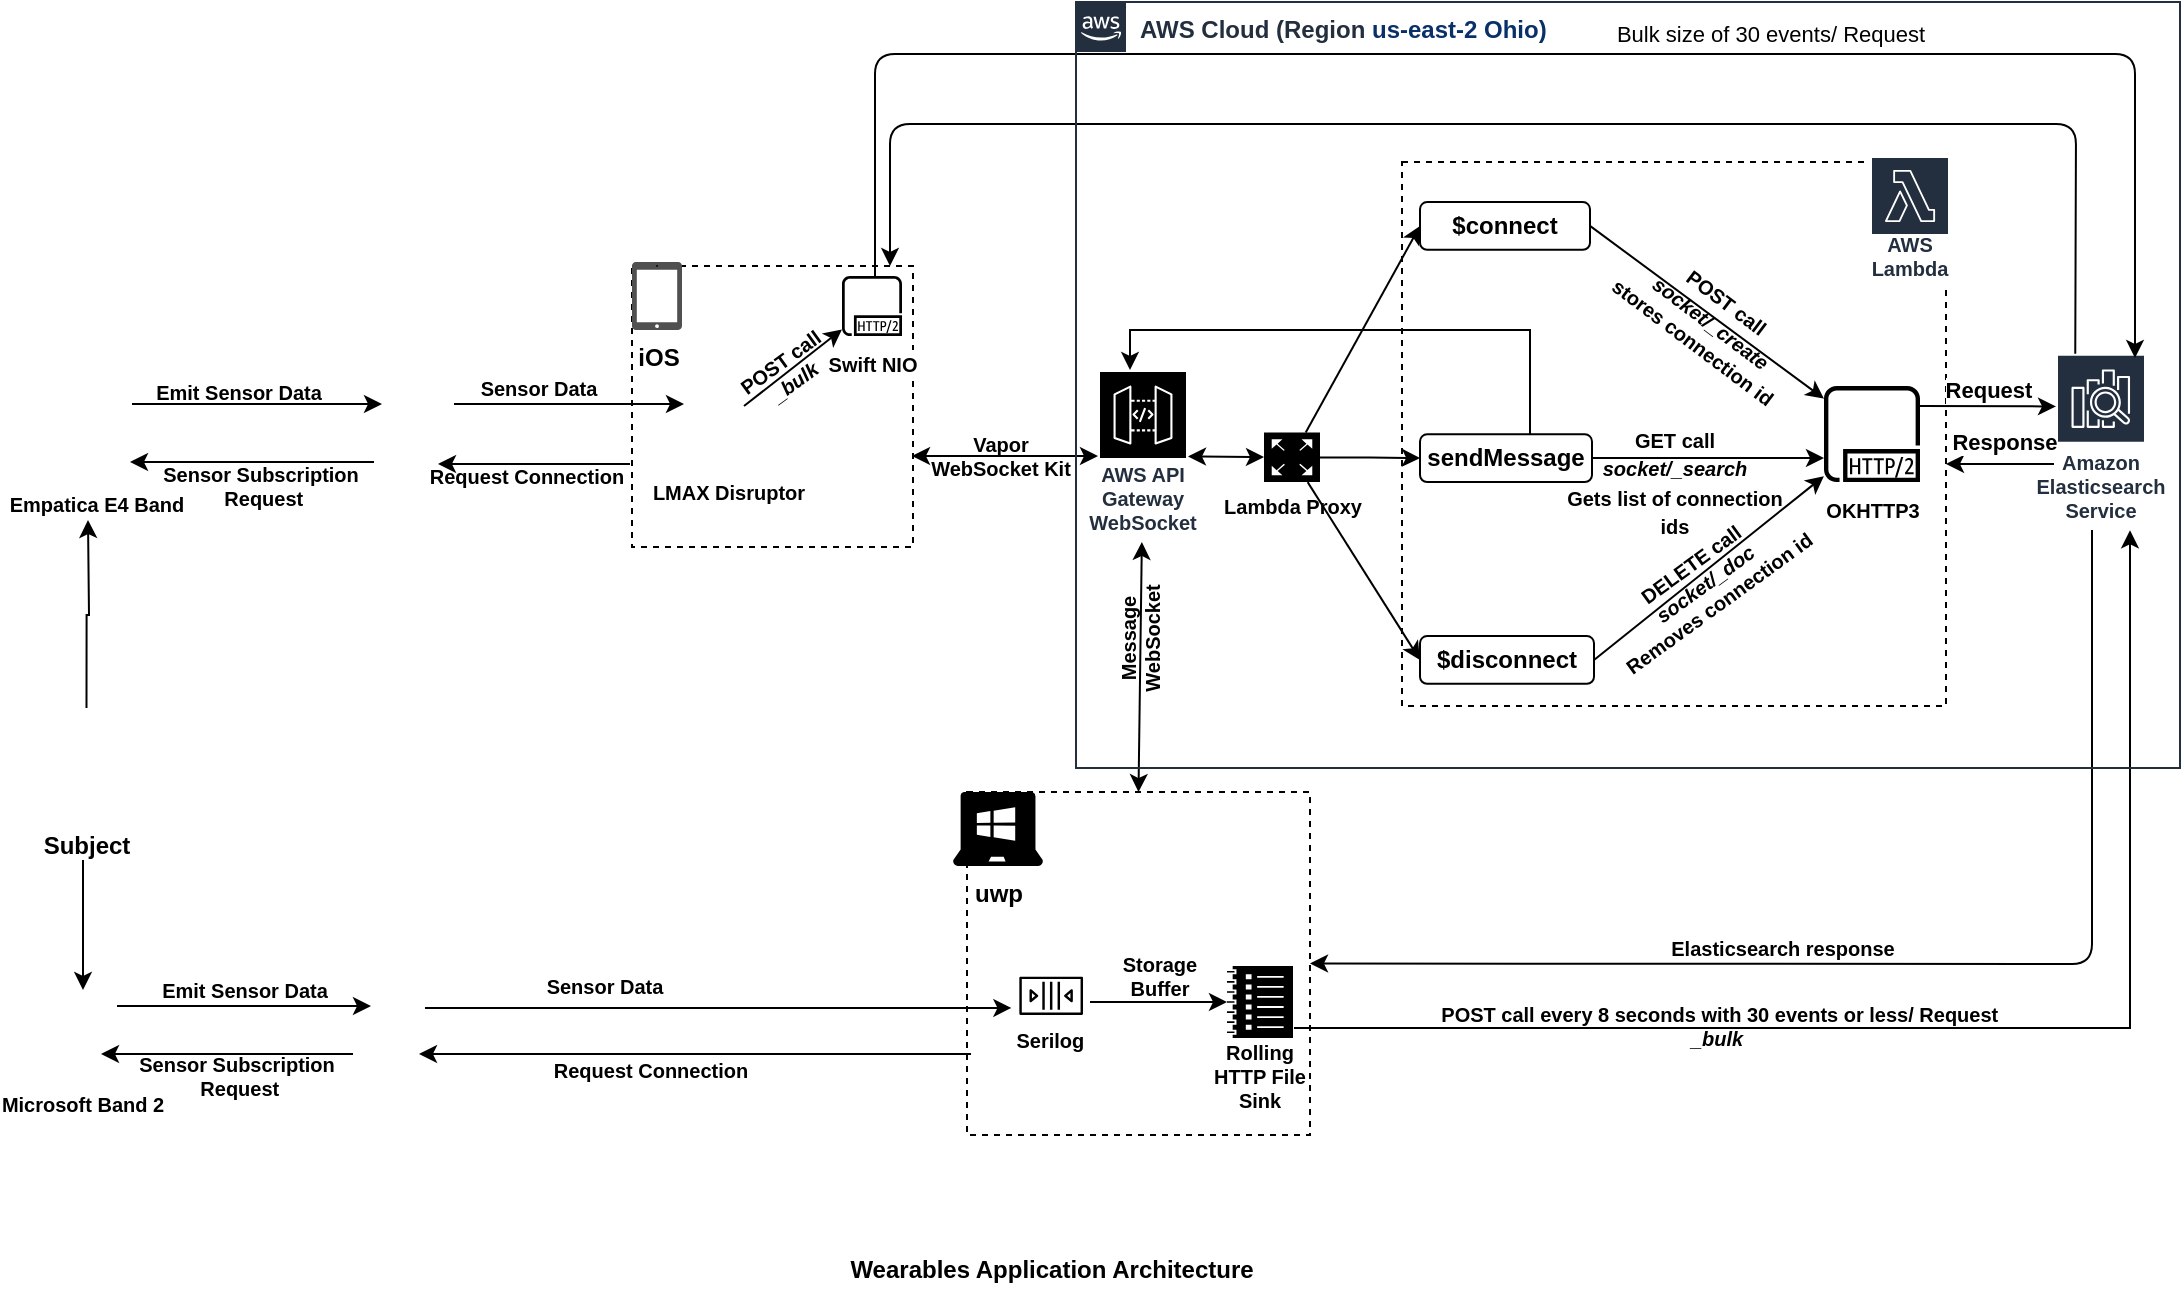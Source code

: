 <mxfile version="14.9.3" type="device"><diagram id="FGR8ST5C3wtUt0X2unP3" name="Page-1"><mxGraphModel dx="1422" dy="705" grid="0" gridSize="10" guides="1" tooltips="1" connect="1" arrows="1" fold="1" page="1" pageScale="1" pageWidth="1169" pageHeight="827" math="0" shadow="0"><root><mxCell id="0"/><mxCell id="1" parent="0"/><mxCell id="JARR6ZbisfXmvpyoZ1ki-116" value="" style="whiteSpace=wrap;html=1;aspect=fixed;fillColor=#FFFFFF;dashed=1;labelBackgroundColor=none;labelBorderColor=#000000;" parent="1" vertex="1"><mxGeometry x="375" y="234" width="140.5" height="140.5" as="geometry"/></mxCell><mxCell id="JARR6ZbisfXmvpyoZ1ki-1" value="&lt;font style=&quot;font-size: 10px&quot;&gt;&lt;b&gt;Empatica E4 Band&lt;/b&gt;&lt;/font&gt;" style="shape=image;html=1;verticalAlign=top;verticalLabelPosition=bottom;labelBackgroundColor=#ffffff;imageAspect=0;aspect=fixed;image=https://cdn4.iconfinder.com/data/icons/48-bubbles/48/36.Watch-128.png" parent="1" vertex="1"><mxGeometry x="84" y="293" width="46" height="46" as="geometry"/></mxCell><mxCell id="JARR6ZbisfXmvpyoZ1ki-4" value="&lt;font style=&quot;font-size: 10px&quot;&gt;&lt;b&gt;Microsoft Band 2&lt;/b&gt;&lt;/font&gt;" style="shape=image;html=1;verticalAlign=top;verticalLabelPosition=bottom;labelBackgroundColor=#ffffff;imageAspect=0;aspect=fixed;image=https://cdn4.iconfinder.com/data/icons/48-bubbles/48/36.Watch-128.png" parent="1" vertex="1"><mxGeometry x="77" y="593" width="46" height="46" as="geometry"/></mxCell><mxCell id="JARR6ZbisfXmvpyoZ1ki-23" value="" style="group;fontStyle=1;fontSize=10;fillColor=#ffffff;" parent="1" vertex="1" connectable="0"><mxGeometry x="528" y="388" width="254" height="280.5" as="geometry"/></mxCell><mxCell id="JARR6ZbisfXmvpyoZ1ki-11" value="" style="whiteSpace=wrap;html=1;aspect=fixed;fillColor=#FFFFFF;dashed=1;labelBackgroundColor=none;labelBorderColor=#000000;" parent="JARR6ZbisfXmvpyoZ1ki-23" vertex="1"><mxGeometry x="14.5" y="109" width="171.5" height="171.5" as="geometry"/></mxCell><mxCell id="JARR6ZbisfXmvpyoZ1ki-85" value="" style="group" parent="JARR6ZbisfXmvpyoZ1ki-23" vertex="1" connectable="0"><mxGeometry x="140.5" y="196" width="48" height="59" as="geometry"/></mxCell><mxCell id="JARR6ZbisfXmvpyoZ1ki-81" value="" style="pointerEvents=1;shadow=0;dashed=0;html=1;strokeColor=none;labelPosition=center;verticalLabelPosition=bottom;verticalAlign=top;align=center;shape=mxgraph.mscae.oms.log_management;fontSize=10;fillColor=#000000;" parent="JARR6ZbisfXmvpyoZ1ki-85" vertex="1"><mxGeometry x="4" width="33" height="36" as="geometry"/></mxCell><mxCell id="JARR6ZbisfXmvpyoZ1ki-84" value="&lt;b&gt;Rolling HTTP File Sink&lt;/b&gt;" style="text;html=1;strokeColor=none;fillColor=none;align=center;verticalAlign=middle;whiteSpace=wrap;rounded=0;labelBackgroundColor=none;fontSize=10;fontColor=#000000;" parent="JARR6ZbisfXmvpyoZ1ki-85" vertex="1"><mxGeometry x="-3.5" y="45" width="48" height="20" as="geometry"/></mxCell><mxCell id="JARR6ZbisfXmvpyoZ1ki-21" value="" style="group;fontStyle=1" parent="JARR6ZbisfXmvpyoZ1ki-23" vertex="1" connectable="0"><mxGeometry x="7.5" y="109" width="45" height="37" as="geometry"/></mxCell><mxCell id="JARR6ZbisfXmvpyoZ1ki-7" value="" style="pointerEvents=1;shadow=0;dashed=0;html=1;strokeColor=none;labelPosition=center;verticalLabelPosition=bottom;verticalAlign=top;align=center;outlineConnect=0;shape=mxgraph.veeam2.microsoft_windows;fillColor=#000000;" parent="JARR6ZbisfXmvpyoZ1ki-21" vertex="1"><mxGeometry x="4.091" y="0.86" width="36.818" height="29.256" as="geometry"/></mxCell><mxCell id="JARR6ZbisfXmvpyoZ1ki-8" value="&lt;b&gt;uwp&lt;/b&gt;" style="verticalLabelPosition=bottom;html=1;verticalAlign=top;align=center;strokeColor=none;shape=mxgraph.azure.laptop;pointerEvents=1;fillColor=#000000;" parent="JARR6ZbisfXmvpyoZ1ki-21" vertex="1"><mxGeometry width="45" height="37" as="geometry"/></mxCell><mxCell id="JARR6ZbisfXmvpyoZ1ki-80" value="" style="group" parent="JARR6ZbisfXmvpyoZ1ki-23" vertex="1" connectable="0"><mxGeometry x="11.5" y="191" width="119" height="57" as="geometry"/></mxCell><mxCell id="JARR6ZbisfXmvpyoZ1ki-78" value="" style="outlineConnect=0;fontColor=#232F3E;gradientColor=none;fillColor=#ffffff;dashed=0;verticalLabelPosition=bottom;verticalAlign=top;align=center;html=1;fontSize=12;fontStyle=0;aspect=fixed;shape=mxgraph.aws4.resourceIcon;resIcon=mxgraph.aws4.queue;spacing=0;" parent="JARR6ZbisfXmvpyoZ1ki-80" vertex="1"><mxGeometry x="25.191" width="39.8" height="39.8" as="geometry"/></mxCell><mxCell id="JARR6ZbisfXmvpyoZ1ki-79" value="Serilog " style="text;strokeColor=none;fillColor=none;align=center;verticalAlign=middle;rounded=0;fontSize=10;spacing=0;fontStyle=1" parent="JARR6ZbisfXmvpyoZ1ki-80" vertex="1"><mxGeometry x="-1.663" y="33.477" width="95.5" height="16.765" as="geometry"/></mxCell><mxCell id="JARR6ZbisfXmvpyoZ1ki-112" value="&lt;b&gt;Storage Buffer&lt;/b&gt;" style="text;html=1;strokeColor=none;fillColor=none;align=center;verticalAlign=middle;whiteSpace=wrap;rounded=0;labelBackgroundColor=none;fontSize=10;fontColor=#000000;" parent="JARR6ZbisfXmvpyoZ1ki-80" vertex="1"><mxGeometry x="79" width="40" height="20" as="geometry"/></mxCell><mxCell id="JARR6ZbisfXmvpyoZ1ki-111" value="" style="endArrow=classic;html=1;fontSize=10;fontColor=#000000;entryX=0;entryY=0.5;entryDx=0;entryDy=0;entryPerimeter=0;" parent="JARR6ZbisfXmvpyoZ1ki-23" target="JARR6ZbisfXmvpyoZ1ki-81" edge="1"><mxGeometry width="50" height="50" relative="1" as="geometry"><mxPoint x="76" y="214" as="sourcePoint"/><mxPoint x="201.5" y="127" as="targetPoint"/></mxGeometry></mxCell><mxCell id="JARR6ZbisfXmvpyoZ1ki-157" style="edgeStyle=orthogonalEdgeStyle;rounded=0;orthogonalLoop=1;jettySize=auto;html=1;exitX=0.5;exitY=0;exitDx=0;exitDy=0;fontSize=10;fontColor=#000000;" parent="1" source="JARR6ZbisfXmvpyoZ1ki-30" edge="1"><mxGeometry relative="1" as="geometry"><mxPoint x="103" y="361" as="targetPoint"/></mxGeometry></mxCell><mxCell id="JARR6ZbisfXmvpyoZ1ki-30" value="&lt;b&gt;Subject&lt;/b&gt;" style="shape=image;html=1;verticalAlign=top;verticalLabelPosition=bottom;labelBackgroundColor=#ffffff;imageAspect=0;aspect=fixed;image=https://cdn0.iconfinder.com/data/icons/eon-social-media-contact-info-2/32/user_people_person_users_man-128.png;dashed=1;strokeColor=#000000;fillColor=#000000;" parent="1" vertex="1"><mxGeometry x="75" y="455" width="54.5" height="54.5" as="geometry"/></mxCell><mxCell id="JARR6ZbisfXmvpyoZ1ki-10" value="iOS" style="pointerEvents=1;shadow=0;dashed=0;html=1;strokeColor=none;fillColor=#505050;labelPosition=center;verticalLabelPosition=bottom;verticalAlign=top;outlineConnect=0;align=center;shape=mxgraph.office.devices.tablet_ipad;fontStyle=1" parent="1" vertex="1"><mxGeometry x="375" y="232" width="25" height="34" as="geometry"/></mxCell><mxCell id="JARR6ZbisfXmvpyoZ1ki-77" value="" style="group" parent="1" vertex="1" connectable="0"><mxGeometry x="541" y="211" width="608" height="262" as="geometry"/></mxCell><mxCell id="JARR6ZbisfXmvpyoZ1ki-66" value="" style="group" parent="JARR6ZbisfXmvpyoZ1ki-77" vertex="1" connectable="0"><mxGeometry x="191" width="417" height="262" as="geometry"/></mxCell><mxCell id="JARR6ZbisfXmvpyoZ1ki-22" value="" style="group" parent="JARR6ZbisfXmvpyoZ1ki-66" vertex="1" connectable="0"><mxGeometry width="306" height="262" as="geometry"/></mxCell><mxCell id="JARR6ZbisfXmvpyoZ1ki-17" value="&lt;font size=&quot;1&quot;&gt;&lt;br&gt;&lt;/font&gt;" style="whiteSpace=wrap;html=1;aspect=fixed;fillColor=#FFFFFF;dashed=1;" parent="JARR6ZbisfXmvpyoZ1ki-22" vertex="1"><mxGeometry x="28" y="-29" width="272" height="272" as="geometry"/></mxCell><mxCell id="JARR6ZbisfXmvpyoZ1ki-42" value="&lt;b&gt;sendMessage&lt;/b&gt;" style="rounded=1;whiteSpace=wrap;html=1;strokeColor=#000000;fillColor=#FFFFFF;" parent="JARR6ZbisfXmvpyoZ1ki-22" vertex="1"><mxGeometry x="37" y="107.14" width="86" height="23.91" as="geometry"/></mxCell><mxCell id="JARR6ZbisfXmvpyoZ1ki-43" value="&lt;b&gt;$disconnect&lt;/b&gt;" style="rounded=1;whiteSpace=wrap;html=1;strokeColor=#000000;fillColor=#FFFFFF;" parent="JARR6ZbisfXmvpyoZ1ki-22" vertex="1"><mxGeometry x="37" y="208" width="87" height="23.91" as="geometry"/></mxCell><mxCell id="JARR6ZbisfXmvpyoZ1ki-147" value="&lt;b&gt;&lt;font style=&quot;font-size: 10px&quot;&gt;OKHTTP3&lt;/font&gt;&lt;/b&gt;" style="outlineConnect=0;gradientColor=none;strokeColor=none;dashed=0;verticalLabelPosition=bottom;verticalAlign=top;align=center;html=1;fontSize=12;fontStyle=0;aspect=fixed;pointerEvents=1;shape=mxgraph.aws4.http2_protocol;labelBackgroundColor=#ffffff;fillColor=#000000;" parent="JARR6ZbisfXmvpyoZ1ki-22" vertex="1"><mxGeometry x="239" y="83.05" width="48" height="48" as="geometry"/></mxCell><mxCell id="JARR6ZbisfXmvpyoZ1ki-54" value="" style="endArrow=classic;html=1;exitX=1;exitY=0.5;exitDx=0;exitDy=0;entryX=-0.001;entryY=0.938;entryDx=0;entryDy=0;entryPerimeter=0;" parent="JARR6ZbisfXmvpyoZ1ki-22" source="JARR6ZbisfXmvpyoZ1ki-43" target="JARR6ZbisfXmvpyoZ1ki-147" edge="1"><mxGeometry width="50" height="50" relative="1" as="geometry"><mxPoint x="291" y="149" as="sourcePoint"/><mxPoint x="240" y="130" as="targetPoint"/></mxGeometry></mxCell><mxCell id="JARR6ZbisfXmvpyoZ1ki-57" value="&lt;b&gt;DELETE call&lt;br&gt;&lt;/b&gt;&lt;b&gt;&lt;i&gt;socket/_doc&lt;/i&gt;&lt;br&gt;Removes connection id&lt;br&gt;&lt;/b&gt;" style="edgeLabel;html=1;align=center;verticalAlign=middle;resizable=0;points=[];fontSize=10;rotation=324;labelBackgroundColor=none;" parent="JARR6ZbisfXmvpyoZ1ki-54" vertex="1" connectable="0"><mxGeometry x="0.113" y="-4" relative="1" as="geometry"><mxPoint x="-12" y="10" as="offset"/></mxGeometry></mxCell><mxCell id="JARR6ZbisfXmvpyoZ1ki-151" value="&lt;font style=&quot;font-size: 10px&quot;&gt;&lt;b&gt;POST call&lt;/b&gt;&lt;b&gt;&lt;br&gt;&lt;i&gt;socket/_create&lt;br&gt;&lt;/i&gt;stores connection id&amp;nbsp;&lt;/b&gt;&lt;/font&gt;" style="edgeLabel;html=1;align=center;verticalAlign=middle;resizable=0;points=[];rotation=37;" parent="JARR6ZbisfXmvpyoZ1ki-22" vertex="1" connectable="0"><mxGeometry x="184.0" y="52.998" as="geometry"><mxPoint x="-2.818" y="-0.247" as="offset"/></mxGeometry></mxCell><mxCell id="JARR6ZbisfXmvpyoZ1ki-148" value="" style="edgeStyle=orthogonalEdgeStyle;rounded=0;orthogonalLoop=1;jettySize=auto;html=1;fontSize=10;fontColor=#000000;" parent="JARR6ZbisfXmvpyoZ1ki-22" source="JARR6ZbisfXmvpyoZ1ki-42" target="JARR6ZbisfXmvpyoZ1ki-147" edge="1"><mxGeometry relative="1" as="geometry"><Array as="points"><mxPoint x="231" y="119"/><mxPoint x="231" y="119"/></Array></mxGeometry></mxCell><mxCell id="12Vh2ISNwh3KNXHnPKwj-10" value="&lt;font style=&quot;font-size: 10px&quot;&gt;&lt;b&gt;GET call&lt;br&gt;&lt;i&gt;socket/_search&lt;br&gt;&lt;/i&gt;Gets list of connection ids&lt;/b&gt;&lt;br&gt;&lt;/font&gt;" style="text;html=1;strokeColor=none;fillColor=none;align=center;verticalAlign=middle;whiteSpace=wrap;rounded=0;labelBackgroundColor=none;" vertex="1" parent="JARR6ZbisfXmvpyoZ1ki-22"><mxGeometry x="101.5" y="121" width="125" height="20" as="geometry"/></mxCell><mxCell id="JARR6ZbisfXmvpyoZ1ki-65" value="" style="group" parent="JARR6ZbisfXmvpyoZ1ki-66" vertex="1" connectable="0"><mxGeometry x="355" y="66.84" width="45" height="88.31" as="geometry"/></mxCell><mxCell id="JARR6ZbisfXmvpyoZ1ki-13" value="Amazon Elasticsearch Service" style="outlineConnect=0;fontColor=#232F3E;gradientColor=none;strokeColor=#ffffff;fillColor=#232F3E;dashed=0;verticalLabelPosition=middle;verticalAlign=bottom;align=center;html=1;whiteSpace=wrap;fontSize=10;fontStyle=1;spacing=3;shape=mxgraph.aws4.productIcon;prIcon=mxgraph.aws4.elasticsearch_service;" parent="JARR6ZbisfXmvpyoZ1ki-65" vertex="1"><mxGeometry width="45" height="88.31" as="geometry"/></mxCell><mxCell id="12Vh2ISNwh3KNXHnPKwj-17" value="" style="endArrow=classic;html=1;" edge="1" parent="JARR6ZbisfXmvpyoZ1ki-66"><mxGeometry width="50" height="50" relative="1" as="geometry"><mxPoint x="287" y="93" as="sourcePoint"/><mxPoint x="355" y="93.22" as="targetPoint"/></mxGeometry></mxCell><mxCell id="12Vh2ISNwh3KNXHnPKwj-18" value="&lt;b&gt;Request&lt;/b&gt;" style="edgeLabel;html=1;align=center;verticalAlign=middle;resizable=0;points=[];" vertex="1" connectable="0" parent="12Vh2ISNwh3KNXHnPKwj-17"><mxGeometry x="-0.029" y="-2" relative="1" as="geometry"><mxPoint x="1" y="-10" as="offset"/></mxGeometry></mxCell><mxCell id="JARR6ZbisfXmvpyoZ1ki-76" value="" style="group" parent="JARR6ZbisfXmvpyoZ1ki-77" vertex="1" connectable="0"><mxGeometry x="69" y="75.0" width="154" height="86" as="geometry"/></mxCell><mxCell id="JARR6ZbisfXmvpyoZ1ki-19" value="AWS API Gateway&lt;br&gt;WebSocket" style="outlineConnect=0;fontColor=#232F3E;gradientColor=none;strokeColor=#ffffff;dashed=0;verticalLabelPosition=middle;verticalAlign=bottom;align=center;html=1;whiteSpace=wrap;fontSize=10;fontStyle=1;spacing=3;shape=mxgraph.aws4.productIcon;prIcon=mxgraph.aws4.api_gateway;fillColor=#000000;" parent="JARR6ZbisfXmvpyoZ1ki-76" vertex="1"><mxGeometry x="-2" width="45" height="86" as="geometry"/></mxCell><mxCell id="JARR6ZbisfXmvpyoZ1ki-67" value="&lt;b&gt;Lambda Proxy&lt;/b&gt;" style="pointerEvents=1;shadow=0;dashed=0;html=1;strokeColor=none;labelPosition=center;verticalLabelPosition=bottom;verticalAlign=top;align=center;outlineConnect=0;shape=mxgraph.veeam2.network_proxy;fontSize=10;fillColor=#000000;" parent="JARR6ZbisfXmvpyoZ1ki-76" vertex="1"><mxGeometry x="81" y="31.26" width="28.0" height="24.794" as="geometry"/></mxCell><mxCell id="12Vh2ISNwh3KNXHnPKwj-4" value="" style="endArrow=classic;startArrow=classic;html=1;" edge="1" parent="JARR6ZbisfXmvpyoZ1ki-76" source="JARR6ZbisfXmvpyoZ1ki-67" target="JARR6ZbisfXmvpyoZ1ki-19"><mxGeometry width="50" height="50" relative="1" as="geometry"><mxPoint x="-52" y="76.0" as="sourcePoint"/><mxPoint x="-2" y="26.0" as="targetPoint"/></mxGeometry></mxCell><mxCell id="JARR6ZbisfXmvpyoZ1ki-69" value="" style="edgeStyle=orthogonalEdgeStyle;rounded=0;orthogonalLoop=1;jettySize=auto;html=1;fontSize=10;" parent="JARR6ZbisfXmvpyoZ1ki-77" source="JARR6ZbisfXmvpyoZ1ki-67" target="JARR6ZbisfXmvpyoZ1ki-42" edge="1"><mxGeometry relative="1" as="geometry"/></mxCell><mxCell id="JARR6ZbisfXmvpyoZ1ki-74" value="" style="endArrow=classic;html=1;fontSize=10;entryX=0;entryY=0.5;entryDx=0;entryDy=0;" parent="JARR6ZbisfXmvpyoZ1ki-77" source="JARR6ZbisfXmvpyoZ1ki-67" target="JARR6ZbisfXmvpyoZ1ki-43" edge="1"><mxGeometry width="50" height="50" relative="1" as="geometry"><mxPoint x="235" y="175.328" as="sourcePoint"/><mxPoint x="273" y="192.153" as="targetPoint"/></mxGeometry></mxCell><mxCell id="JARR6ZbisfXmvpyoZ1ki-95" value="" style="edgeStyle=orthogonalEdgeStyle;rounded=0;orthogonalLoop=1;jettySize=auto;html=1;fontSize=10;fontColor=#000000;" parent="JARR6ZbisfXmvpyoZ1ki-77" target="JARR6ZbisfXmvpyoZ1ki-19" edge="1"><mxGeometry relative="1" as="geometry"><mxPoint x="283" y="107" as="sourcePoint"/><Array as="points"><mxPoint x="283" y="107"/><mxPoint x="283" y="55"/><mxPoint x="83" y="55"/></Array></mxGeometry></mxCell><mxCell id="JARR6ZbisfXmvpyoZ1ki-123" value="Vapor WebSocket Kit" style="text;html=1;strokeColor=none;fillColor=none;align=center;verticalAlign=middle;whiteSpace=wrap;rounded=0;dashed=1;labelBackgroundColor=none;fontSize=10;fontColor=#000000;fontStyle=1" parent="JARR6ZbisfXmvpyoZ1ki-77" vertex="1"><mxGeometry x="-21" y="108" width="79" height="20" as="geometry"/></mxCell><mxCell id="JARR6ZbisfXmvpyoZ1ki-126" value="&lt;span&gt;Message WebSocket&lt;/span&gt;" style="text;html=1;strokeColor=none;fillColor=none;align=center;verticalAlign=middle;whiteSpace=wrap;rounded=0;dashed=1;labelBackgroundColor=none;fontSize=10;fontColor=#000000;rotation=270;fontStyle=1" parent="JARR6ZbisfXmvpyoZ1ki-77" vertex="1"><mxGeometry x="68" y="199" width="40" height="20" as="geometry"/></mxCell><mxCell id="JARR6ZbisfXmvpyoZ1ki-125" value="" style="endArrow=classic;startArrow=classic;html=1;fontSize=10;fontColor=#000000;" parent="JARR6ZbisfXmvpyoZ1ki-77" target="JARR6ZbisfXmvpyoZ1ki-19" edge="1"><mxGeometry width="50" height="50" relative="1" as="geometry"><mxPoint x="-26" y="118" as="sourcePoint"/><mxPoint x="-21" y="-53" as="targetPoint"/></mxGeometry></mxCell><mxCell id="JARR6ZbisfXmvpyoZ1ki-86" style="edgeStyle=orthogonalEdgeStyle;rounded=0;orthogonalLoop=1;jettySize=auto;html=1;fontSize=10;fontColor=#000000;" parent="1" target="JARR6ZbisfXmvpyoZ1ki-13" edge="1"><mxGeometry relative="1" as="geometry"><mxPoint x="1009" y="353" as="targetPoint"/><mxPoint x="706" y="615" as="sourcePoint"/><Array as="points"><mxPoint x="706" y="615"/><mxPoint x="1124" y="615"/></Array></mxGeometry></mxCell><mxCell id="JARR6ZbisfXmvpyoZ1ki-87" value="&amp;nbsp;POST call every 8 seconds with 30 events or less/ Request&lt;br&gt;&lt;i&gt;_bulk&lt;/i&gt;" style="edgeLabel;html=1;align=center;verticalAlign=middle;resizable=0;points=[];fontSize=10;fontColor=#000000;fontStyle=1;labelBackgroundColor=none;" parent="JARR6ZbisfXmvpyoZ1ki-86" vertex="1" connectable="0"><mxGeometry x="-0.354" y="-1" relative="1" as="geometry"><mxPoint x="-5" y="-2" as="offset"/></mxGeometry></mxCell><mxCell id="JARR6ZbisfXmvpyoZ1ki-130" style="edgeStyle=orthogonalEdgeStyle;rounded=0;orthogonalLoop=1;jettySize=auto;html=1;fontSize=10;fontColor=#000000;" parent="1" edge="1"><mxGeometry relative="1" as="geometry"><mxPoint x="286" y="303" as="sourcePoint"/><mxPoint x="401" y="303" as="targetPoint"/></mxGeometry></mxCell><mxCell id="JARR6ZbisfXmvpyoZ1ki-89" value="" style="shape=image;html=1;verticalAlign=top;verticalLabelPosition=bottom;labelBackgroundColor=#ffffff;imageAspect=0;aspect=fixed;image=https://cdn4.iconfinder.com/data/icons/ionicons/512/icon-bluetooth-128.png;fontSize=10;fontColor=#000000;strokeColor=#000000;fillColor=#000000;" parent="1" vertex="1"><mxGeometry x="236" y="289" width="57.75" height="57.75" as="geometry"/></mxCell><mxCell id="JARR6ZbisfXmvpyoZ1ki-90" value="" style="shape=image;html=1;verticalAlign=top;verticalLabelPosition=bottom;labelBackgroundColor=#ffffff;imageAspect=0;aspect=fixed;image=https://cdn4.iconfinder.com/data/icons/ionicons/512/icon-bluetooth-128.png;fontSize=10;fontColor=#000000;strokeColor=#000000;fillColor=#000000;" parent="1" vertex="1"><mxGeometry x="228.5" y="593" width="57" height="57" as="geometry"/></mxCell><mxCell id="JARR6ZbisfXmvpyoZ1ki-96" value="" style="endArrow=classic;startArrow=classic;html=1;fontSize=10;fontColor=#000000;exitX=0.5;exitY=0;exitDx=0;exitDy=0;" parent="1" source="JARR6ZbisfXmvpyoZ1ki-11" target="JARR6ZbisfXmvpyoZ1ki-19" edge="1"><mxGeometry width="50" height="50" relative="1" as="geometry"><mxPoint x="568.028" y="472" as="sourcePoint"/><mxPoint x="614" y="490" as="targetPoint"/></mxGeometry></mxCell><mxCell id="JARR6ZbisfXmvpyoZ1ki-101" value="&lt;b&gt;Sensor Subscription&lt;br&gt;&amp;nbsp;Request&lt;/b&gt;" style="text;html=1;align=center;verticalAlign=middle;resizable=0;points=[];autosize=1;strokeColor=none;fontSize=10;fontColor=#000000;" parent="1" vertex="1"><mxGeometry x="123" y="625" width="108" height="28" as="geometry"/></mxCell><mxCell id="JARR6ZbisfXmvpyoZ1ki-104" value="" style="endArrow=classic;html=1;fontSize=10;fontColor=#000000;" parent="1" edge="1"><mxGeometry width="50" height="50" relative="1" as="geometry"><mxPoint x="117.5" y="604" as="sourcePoint"/><mxPoint x="244.5" y="604" as="targetPoint"/></mxGeometry></mxCell><mxCell id="JARR6ZbisfXmvpyoZ1ki-105" value="" style="endArrow=classic;html=1;fontSize=10;fontColor=#000000;entryX=0;entryY=0.653;entryDx=0;entryDy=0;entryPerimeter=0;" parent="1" target="JARR6ZbisfXmvpyoZ1ki-78" edge="1"><mxGeometry width="50" height="50" relative="1" as="geometry"><mxPoint x="271.5" y="605" as="sourcePoint"/><mxPoint x="375.5" y="605.75" as="targetPoint"/><Array as="points"/></mxGeometry></mxCell><mxCell id="JARR6ZbisfXmvpyoZ1ki-106" value="" style="endArrow=classic;html=1;fontSize=10;fontColor=#000000;" parent="1" edge="1"><mxGeometry width="50" height="50" relative="1" as="geometry"><mxPoint x="235.5" y="628" as="sourcePoint"/><mxPoint x="109.5" y="628" as="targetPoint"/></mxGeometry></mxCell><mxCell id="JARR6ZbisfXmvpyoZ1ki-107" value="" style="endArrow=classic;html=1;fontSize=10;fontColor=#000000;exitX=0.07;exitY=0.926;exitDx=0;exitDy=0;exitPerimeter=0;" parent="1" source="JARR6ZbisfXmvpyoZ1ki-79" edge="1"><mxGeometry width="50" height="50" relative="1" as="geometry"><mxPoint x="531.5" y="628" as="sourcePoint"/><mxPoint x="268.5" y="628" as="targetPoint"/></mxGeometry></mxCell><mxCell id="JARR6ZbisfXmvpyoZ1ki-108" value="Request Connection" style="text;html=1;align=center;verticalAlign=middle;resizable=0;points=[];autosize=1;strokeColor=none;fontSize=10;fontColor=#000000;fontStyle=1" parent="1" vertex="1"><mxGeometry x="330.5" y="628" width="107" height="16" as="geometry"/></mxCell><mxCell id="JARR6ZbisfXmvpyoZ1ki-109" value="&lt;b&gt;Emit Sensor Data&lt;/b&gt;" style="text;html=1;align=center;verticalAlign=middle;resizable=0;points=[];autosize=1;strokeColor=none;fontSize=10;fontColor=#000000;" parent="1" vertex="1"><mxGeometry x="134.5" y="588" width="93" height="16" as="geometry"/></mxCell><mxCell id="JARR6ZbisfXmvpyoZ1ki-110" value="&lt;b&gt;Sensor Data&lt;/b&gt;" style="text;html=1;align=center;verticalAlign=middle;resizable=0;points=[];autosize=1;strokeColor=none;fontSize=10;fontColor=#000000;" parent="1" vertex="1"><mxGeometry x="326.5" y="586" width="68" height="16" as="geometry"/></mxCell><mxCell id="JARR6ZbisfXmvpyoZ1ki-121" value="" style="shape=image;html=1;verticalAlign=top;verticalLabelPosition=bottom;labelBackgroundColor=#ffffff;imageAspect=0;aspect=fixed;image=https://cdn4.iconfinder.com/data/icons/ionicons/512/icon-ios7-circle-filled-128.png;dashed=1;fontSize=10;fontColor=#000000;strokeColor=#000000;fillColor=#FFFFFF;" parent="1" vertex="1"><mxGeometry x="393" y="293" width="44" height="44" as="geometry"/></mxCell><mxCell id="JARR6ZbisfXmvpyoZ1ki-122" value="&lt;b&gt;LMAX Disruptor&lt;/b&gt;" style="text;html=1;strokeColor=none;fillColor=none;align=center;verticalAlign=middle;whiteSpace=wrap;rounded=0;dashed=1;labelBackgroundColor=none;fontSize=10;fontColor=#000000;" parent="1" vertex="1"><mxGeometry x="378" y="337" width="91" height="20" as="geometry"/></mxCell><mxCell id="JARR6ZbisfXmvpyoZ1ki-128" value="" style="endArrow=classic;html=1;fontSize=10;fontColor=#000000;" parent="1" edge="1"><mxGeometry width="50" height="50" relative="1" as="geometry"><mxPoint x="125" y="303" as="sourcePoint"/><mxPoint x="250" y="303" as="targetPoint"/></mxGeometry></mxCell><mxCell id="JARR6ZbisfXmvpyoZ1ki-132" value="" style="endArrow=classic;html=1;fontSize=10;fontColor=#000000;" parent="1" edge="1"><mxGeometry width="50" height="50" relative="1" as="geometry"><mxPoint x="374" y="333" as="sourcePoint"/><mxPoint x="278" y="333" as="targetPoint"/></mxGeometry></mxCell><mxCell id="JARR6ZbisfXmvpyoZ1ki-134" value="" style="endArrow=classic;html=1;fontSize=10;fontColor=#000000;" parent="1" edge="1"><mxGeometry width="50" height="50" relative="1" as="geometry"><mxPoint x="246" y="332" as="sourcePoint"/><mxPoint x="124" y="332" as="targetPoint"/></mxGeometry></mxCell><mxCell id="JARR6ZbisfXmvpyoZ1ki-135" value="&lt;b&gt;Sensor Data&lt;/b&gt;" style="text;html=1;align=center;verticalAlign=middle;resizable=0;points=[];autosize=1;strokeColor=none;fontSize=10;fontColor=#000000;" parent="1" vertex="1"><mxGeometry x="293.75" y="287" width="68" height="16" as="geometry"/></mxCell><mxCell id="JARR6ZbisfXmvpyoZ1ki-136" value="Request Connection" style="text;html=1;align=center;verticalAlign=middle;resizable=0;points=[];autosize=1;strokeColor=none;fontSize=10;fontColor=#000000;fontStyle=1" parent="1" vertex="1"><mxGeometry x="268" y="330.75" width="107" height="16" as="geometry"/></mxCell><mxCell id="JARR6ZbisfXmvpyoZ1ki-137" value="&lt;b&gt;Sensor Subscription&lt;br&gt;&amp;nbsp;Request&lt;/b&gt;" style="text;html=1;align=center;verticalAlign=middle;resizable=0;points=[];autosize=1;strokeColor=none;fontSize=10;fontColor=#000000;" parent="1" vertex="1"><mxGeometry x="135" y="330" width="108" height="28" as="geometry"/></mxCell><mxCell id="JARR6ZbisfXmvpyoZ1ki-138" value="&lt;b&gt;Emit Sensor Data&lt;/b&gt;" style="text;html=1;align=center;verticalAlign=middle;resizable=0;points=[];autosize=1;strokeColor=none;fontSize=10;fontColor=#000000;" parent="1" vertex="1"><mxGeometry x="131" y="289" width="93" height="16" as="geometry"/></mxCell><mxCell id="JARR6ZbisfXmvpyoZ1ki-146" value="&lt;b&gt;&lt;font style=&quot;font-size: 10px&quot;&gt;Swift NIO&lt;/font&gt;&lt;/b&gt;" style="outlineConnect=0;gradientColor=none;strokeColor=none;dashed=0;verticalLabelPosition=bottom;verticalAlign=top;align=center;html=1;fontSize=12;fontStyle=0;aspect=fixed;pointerEvents=1;shape=mxgraph.aws4.http2_protocol;labelBackgroundColor=#ffffff;fillColor=#000000;" parent="1" vertex="1"><mxGeometry x="480" y="239" width="30" height="30" as="geometry"/></mxCell><mxCell id="JARR6ZbisfXmvpyoZ1ki-37" value="&lt;b&gt;$connect&lt;/b&gt;" style="rounded=1;whiteSpace=wrap;html=1;strokeColor=#000000;fillColor=#FFFFFF;" parent="1" vertex="1"><mxGeometry x="769" y="202" width="85" height="23.91" as="geometry"/></mxCell><mxCell id="JARR6ZbisfXmvpyoZ1ki-71" value="" style="endArrow=classic;html=1;fontSize=10;entryX=0;entryY=0.5;entryDx=0;entryDy=0;" parent="1" source="JARR6ZbisfXmvpyoZ1ki-67" target="JARR6ZbisfXmvpyoZ1ki-37" edge="1"><mxGeometry width="50" height="50" relative="1" as="geometry"><mxPoint x="1266" y="424.405" as="sourcePoint"/><mxPoint x="1301" y="364.191" as="targetPoint"/></mxGeometry></mxCell><mxCell id="JARR6ZbisfXmvpyoZ1ki-150" value="" style="endArrow=classic;html=1;fontSize=10;fontColor=#000000;exitX=1;exitY=0.5;exitDx=0;exitDy=0;" parent="1" source="JARR6ZbisfXmvpyoZ1ki-37" target="JARR6ZbisfXmvpyoZ1ki-147" edge="1"><mxGeometry width="50" height="50" relative="1" as="geometry"><mxPoint x="837" y="165" as="sourcePoint"/><mxPoint x="887" y="115" as="targetPoint"/></mxGeometry></mxCell><mxCell id="JARR6ZbisfXmvpyoZ1ki-152" value="" style="endArrow=classic;html=1;fontSize=10;fontColor=#000000;" parent="1" target="JARR6ZbisfXmvpyoZ1ki-146" edge="1"><mxGeometry width="50" height="50" relative="1" as="geometry"><mxPoint x="431" y="304" as="sourcePoint"/><mxPoint x="586" y="429" as="targetPoint"/></mxGeometry></mxCell><mxCell id="JARR6ZbisfXmvpyoZ1ki-154" value="POST call&lt;br&gt;&lt;i&gt;_bulk&lt;/i&gt;" style="edgeLabel;html=1;align=center;verticalAlign=middle;resizable=0;points=[];fontSize=10;fontColor=#000000;fontStyle=1;rotation=324;labelBackgroundColor=none;" parent="1" vertex="1" connectable="0"><mxGeometry x="489" y="241" as="geometry"><mxPoint x="-56.899" y="14.915" as="offset"/></mxGeometry></mxCell><mxCell id="JARR6ZbisfXmvpyoZ1ki-155" value="" style="endArrow=classic;html=1;fontSize=10;fontColor=#000000;" parent="1" edge="1"><mxGeometry width="50" height="50" relative="1" as="geometry"><mxPoint x="496.5" y="240" as="sourcePoint"/><mxPoint x="1126.5" y="280" as="targetPoint"/><Array as="points"><mxPoint x="496.5" y="128"/><mxPoint x="1126.5" y="128"/></Array></mxGeometry></mxCell><mxCell id="12Vh2ISNwh3KNXHnPKwj-3" value="Bulk size of 30 events/ Request" style="edgeLabel;html=1;align=center;verticalAlign=middle;resizable=0;points=[];" vertex="1" connectable="0" parent="JARR6ZbisfXmvpyoZ1ki-155"><mxGeometry x="-0.119" y="-2" relative="1" as="geometry"><mxPoint x="165" y="-12" as="offset"/></mxGeometry></mxCell><mxCell id="JARR6ZbisfXmvpyoZ1ki-20" value="AWS Lambda" style="outlineConnect=0;fontColor=#232F3E;gradientColor=none;strokeColor=#ffffff;fillColor=#232F3E;dashed=0;verticalLabelPosition=middle;verticalAlign=bottom;align=center;html=1;whiteSpace=wrap;fontSize=10;fontStyle=1;spacing=3;shape=mxgraph.aws4.productIcon;prIcon=mxgraph.aws4.lambda;" parent="1" vertex="1"><mxGeometry x="994" y="179" width="40" height="66" as="geometry"/></mxCell><mxCell id="JARR6ZbisfXmvpyoZ1ki-160" value="" style="endArrow=classic;html=1;fontSize=10;fontColor=#000000;" parent="1" edge="1"><mxGeometry width="50" height="50" relative="1" as="geometry"><mxPoint x="100.5" y="531" as="sourcePoint"/><mxPoint x="100.5" y="596" as="targetPoint"/></mxGeometry></mxCell><mxCell id="JARR6ZbisfXmvpyoZ1ki-161" value="&lt;font style=&quot;font-size: 12px&quot;&gt;&lt;b&gt;Wearables Application Architecture&lt;/b&gt;&lt;/font&gt;" style="text;html=1;strokeColor=none;fillColor=none;align=center;verticalAlign=middle;whiteSpace=wrap;rounded=0;dashed=1;labelBackgroundColor=none;fontSize=10;fontColor=#000000;" parent="1" vertex="1"><mxGeometry x="473.5" y="726" width="222" height="20" as="geometry"/></mxCell><mxCell id="12Vh2ISNwh3KNXHnPKwj-11" value="" style="endArrow=classic;html=1;exitX=1.076;exitY=0.194;exitDx=0;exitDy=0;exitPerimeter=0;entryX=1;entryY=0.5;entryDx=0;entryDy=0;" edge="1" parent="1" target="JARR6ZbisfXmvpyoZ1ki-11"><mxGeometry width="50" height="50" relative="1" as="geometry"><mxPoint x="1105" y="366" as="sourcePoint"/><mxPoint x="718.008" y="590.984" as="targetPoint"/><Array as="points"><mxPoint x="1105" y="583"/></Array></mxGeometry></mxCell><mxCell id="12Vh2ISNwh3KNXHnPKwj-14" value="&lt;b&gt;&lt;font style=&quot;font-size: 10px&quot;&gt;Elasticsearch response&lt;/font&gt;&lt;/b&gt;" style="text;html=1;align=center;verticalAlign=middle;resizable=0;points=[];autosize=1;strokeColor=none;" vertex="1" parent="1"><mxGeometry x="889" y="565" width="122" height="19" as="geometry"/></mxCell><mxCell id="12Vh2ISNwh3KNXHnPKwj-19" value="" style="endArrow=classic;html=1;" edge="1" parent="1"><mxGeometry width="50" height="50" relative="1" as="geometry"><mxPoint x="1086" y="333" as="sourcePoint"/><mxPoint x="1032" y="333" as="targetPoint"/></mxGeometry></mxCell><mxCell id="12Vh2ISNwh3KNXHnPKwj-20" value="&lt;b&gt;Response&lt;/b&gt;" style="edgeLabel;html=1;align=center;verticalAlign=middle;resizable=0;points=[];" vertex="1" connectable="0" parent="12Vh2ISNwh3KNXHnPKwj-19"><mxGeometry x="-0.029" y="-2" relative="1" as="geometry"><mxPoint x="1" y="-9" as="offset"/></mxGeometry></mxCell><mxCell id="12Vh2ISNwh3KNXHnPKwj-21" value="" style="endArrow=classic;html=1;" edge="1" parent="1"><mxGeometry width="50" height="50" relative="1" as="geometry"><mxPoint x="1096.631" y="277.84" as="sourcePoint"/><mxPoint x="504" y="234" as="targetPoint"/><Array as="points"><mxPoint x="1097" y="163"/><mxPoint x="504" y="163"/></Array></mxGeometry></mxCell><mxCell id="JARR6ZbisfXmvpyoZ1ki-163" value="&lt;b&gt;AWS Cloud (Region&amp;nbsp;&lt;span style=&quot;color: rgb(10 , 48 , 105) ; font-family: , , &amp;#34;sf mono&amp;#34; , &amp;#34;menlo&amp;#34; , &amp;#34;consolas&amp;#34; , &amp;#34;liberation mono&amp;#34; , monospace ; background-color: rgb(255 , 255 , 255)&quot;&gt;us-east-2 Ohio)&lt;/span&gt;&lt;/b&gt;" style="points=[[0,0],[0.25,0],[0.5,0],[0.75,0],[1,0],[1,0.25],[1,0.5],[1,0.75],[1,1],[0.75,1],[0.5,1],[0.25,1],[0,1],[0,0.75],[0,0.5],[0,0.25]];outlineConnect=0;gradientColor=none;html=1;whiteSpace=wrap;fontSize=12;fontStyle=0;shape=mxgraph.aws4.group;grIcon=mxgraph.aws4.group_aws_cloud_alt;strokeColor=#232F3E;fillColor=none;verticalAlign=top;align=left;spacingLeft=30;fontColor=#232F3E;dashed=0;labelBackgroundColor=none;" parent="1" vertex="1"><mxGeometry x="597" y="102" width="552" height="383" as="geometry"/></mxCell></root></mxGraphModel></diagram></mxfile>